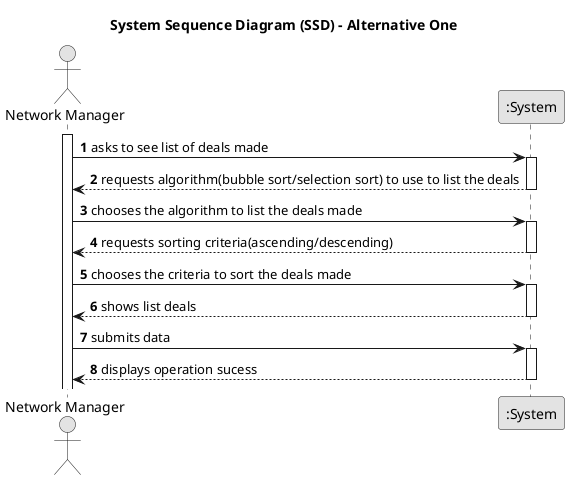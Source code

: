 @startuml
skinparam monochrome true
skinparam packageStyle rectangle
skinparam shadowing false

title System Sequence Diagram (SSD) - Alternative One

autonumber

actor "Network Manager" as NetworkManager
participant ":System" as System

activate NetworkManager

    NetworkManager -> System : asks to see list of deals made
    activate System

        System --> NetworkManager : requests algorithm(bubble sort/selection sort) to use to list the deals
    deactivate System

    NetworkManager -> System : chooses the algorithm to list the deals made
        activate System

         System --> NetworkManager : requests sorting criteria(ascending/descending)
        deactivate System

        NetworkManager -> System : chooses the criteria to sort the deals made
                activate System

           System --> NetworkManager : shows list deals
       deactivate System


   NetworkManager -> System : submits data
   activate System

   System --> NetworkManager : displays operation sucess
   deactivate System



@enduml
